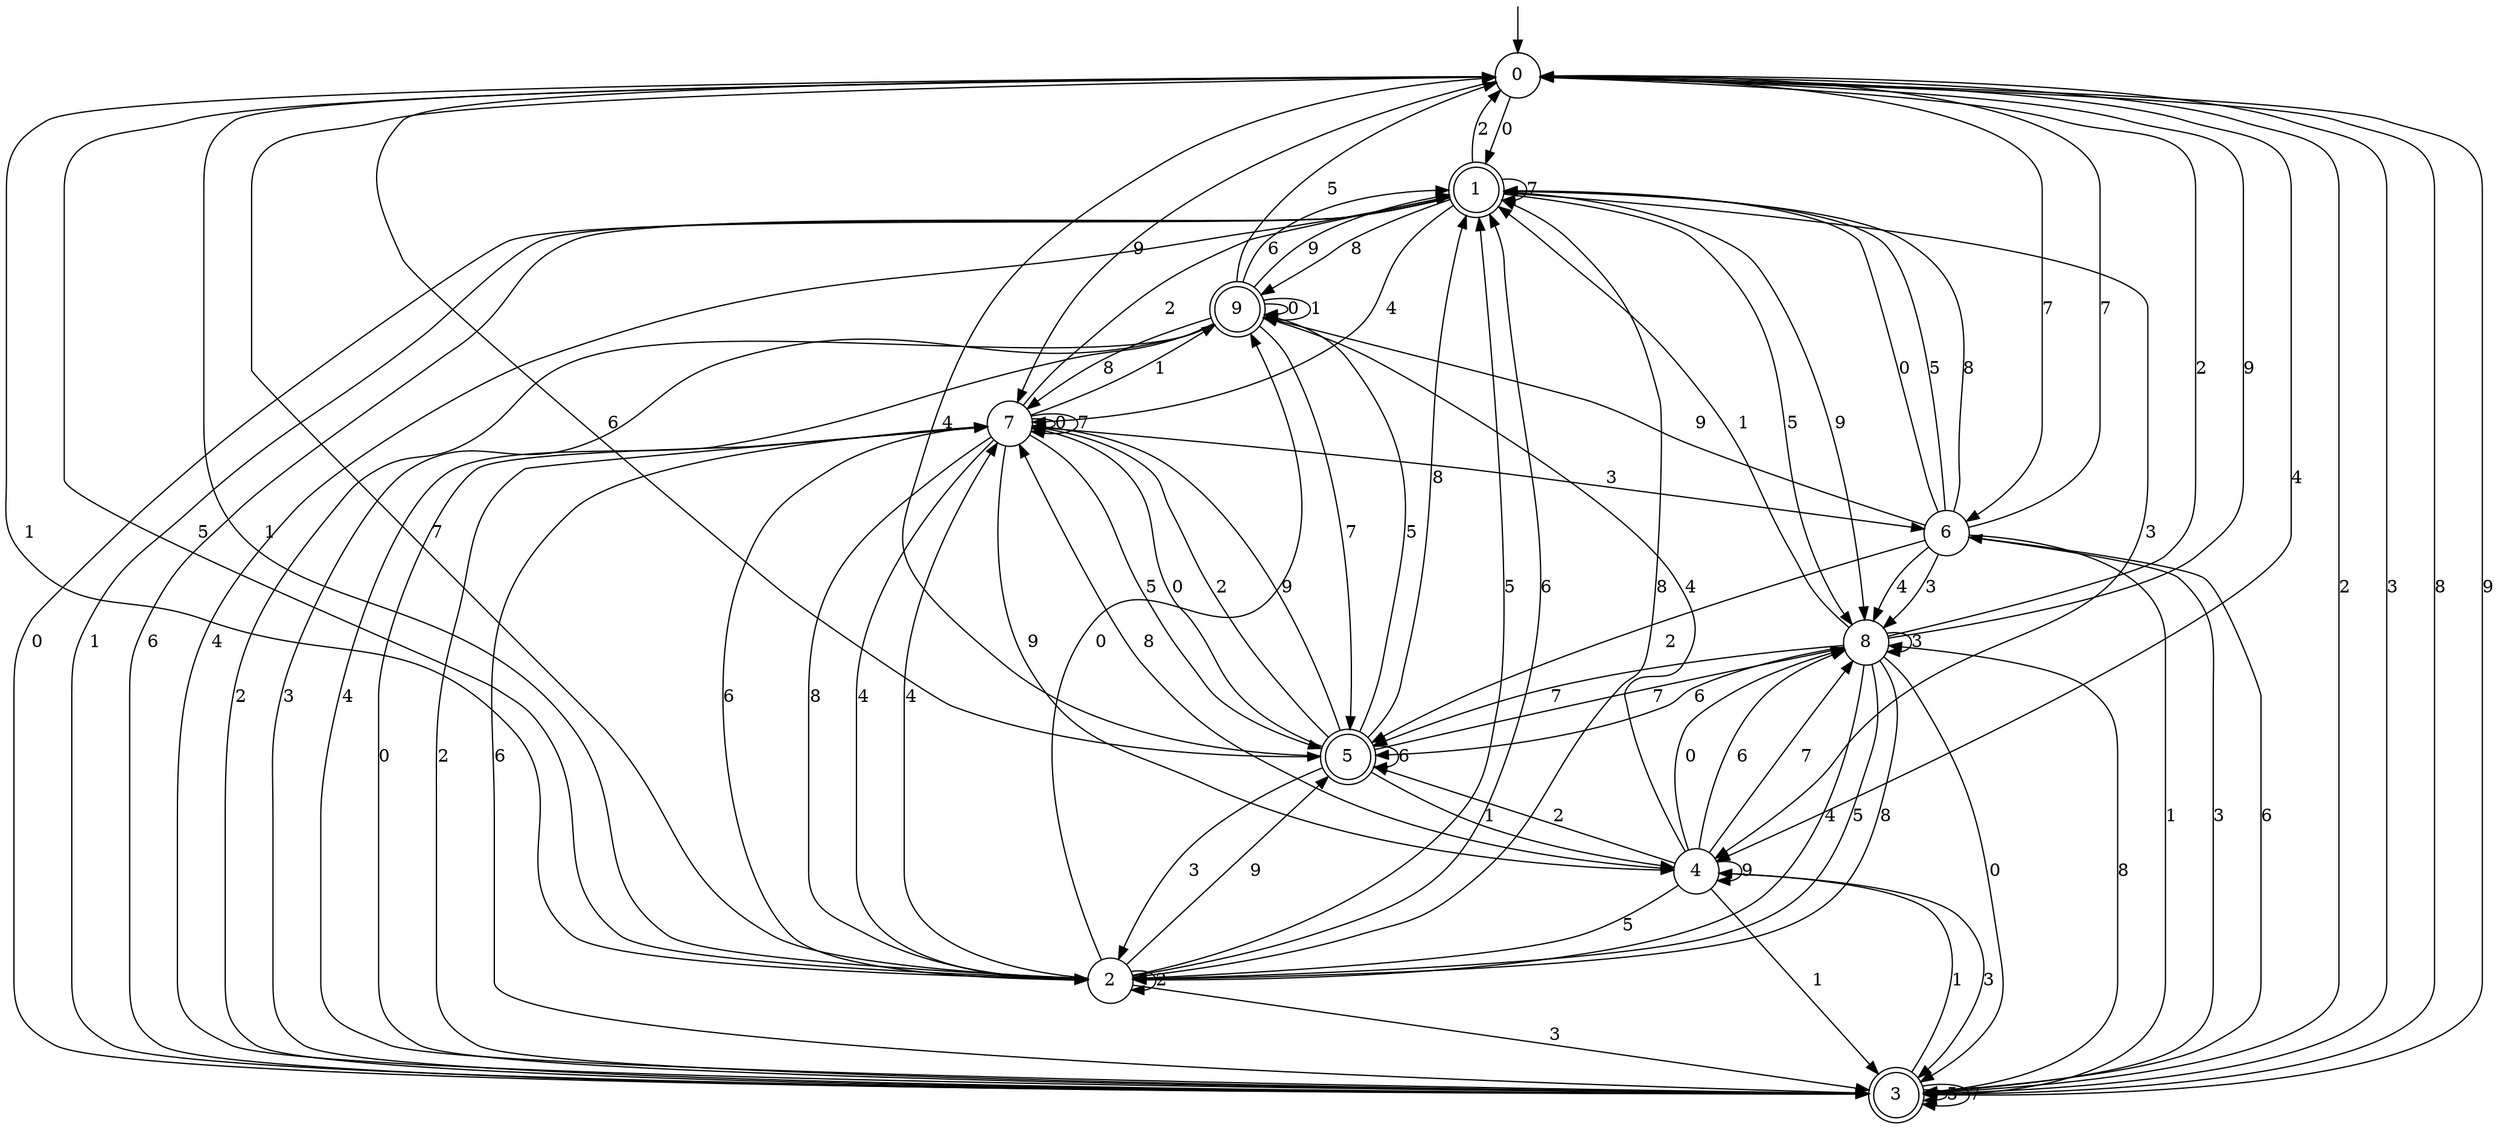 digraph g {

	s0 [shape="circle" label="0"];
	s1 [shape="doublecircle" label="1"];
	s2 [shape="circle" label="2"];
	s3 [shape="doublecircle" label="3"];
	s4 [shape="circle" label="4"];
	s5 [shape="doublecircle" label="5"];
	s6 [shape="circle" label="6"];
	s7 [shape="circle" label="7"];
	s8 [shape="circle" label="8"];
	s9 [shape="doublecircle" label="9"];
	s0 -> s1 [label="0"];
	s0 -> s2 [label="1"];
	s0 -> s3 [label="2"];
	s0 -> s3 [label="3"];
	s0 -> s4 [label="4"];
	s0 -> s2 [label="5"];
	s0 -> s5 [label="6"];
	s0 -> s6 [label="7"];
	s0 -> s3 [label="8"];
	s0 -> s7 [label="9"];
	s1 -> s3 [label="0"];
	s1 -> s3 [label="1"];
	s1 -> s0 [label="2"];
	s1 -> s4 [label="3"];
	s1 -> s7 [label="4"];
	s1 -> s8 [label="5"];
	s1 -> s3 [label="6"];
	s1 -> s1 [label="7"];
	s1 -> s9 [label="8"];
	s1 -> s8 [label="9"];
	s2 -> s9 [label="0"];
	s2 -> s0 [label="1"];
	s2 -> s2 [label="2"];
	s2 -> s3 [label="3"];
	s2 -> s7 [label="4"];
	s2 -> s1 [label="5"];
	s2 -> s1 [label="6"];
	s2 -> s0 [label="7"];
	s2 -> s1 [label="8"];
	s2 -> s5 [label="9"];
	s3 -> s7 [label="0"];
	s3 -> s4 [label="1"];
	s3 -> s7 [label="2"];
	s3 -> s6 [label="3"];
	s3 -> s1 [label="4"];
	s3 -> s3 [label="5"];
	s3 -> s7 [label="6"];
	s3 -> s3 [label="7"];
	s3 -> s8 [label="8"];
	s3 -> s0 [label="9"];
	s4 -> s8 [label="0"];
	s4 -> s3 [label="1"];
	s4 -> s5 [label="2"];
	s4 -> s3 [label="3"];
	s4 -> s9 [label="4"];
	s4 -> s2 [label="5"];
	s4 -> s8 [label="6"];
	s4 -> s8 [label="7"];
	s4 -> s7 [label="8"];
	s4 -> s4 [label="9"];
	s5 -> s7 [label="0"];
	s5 -> s4 [label="1"];
	s5 -> s7 [label="2"];
	s5 -> s2 [label="3"];
	s5 -> s0 [label="4"];
	s5 -> s9 [label="5"];
	s5 -> s5 [label="6"];
	s5 -> s8 [label="7"];
	s5 -> s1 [label="8"];
	s5 -> s7 [label="9"];
	s6 -> s1 [label="0"];
	s6 -> s3 [label="1"];
	s6 -> s5 [label="2"];
	s6 -> s8 [label="3"];
	s6 -> s8 [label="4"];
	s6 -> s1 [label="5"];
	s6 -> s3 [label="6"];
	s6 -> s0 [label="7"];
	s6 -> s1 [label="8"];
	s6 -> s9 [label="9"];
	s7 -> s7 [label="0"];
	s7 -> s9 [label="1"];
	s7 -> s1 [label="2"];
	s7 -> s6 [label="3"];
	s7 -> s2 [label="4"];
	s7 -> s5 [label="5"];
	s7 -> s2 [label="6"];
	s7 -> s7 [label="7"];
	s7 -> s2 [label="8"];
	s7 -> s4 [label="9"];
	s8 -> s3 [label="0"];
	s8 -> s1 [label="1"];
	s8 -> s0 [label="2"];
	s8 -> s8 [label="3"];
	s8 -> s2 [label="4"];
	s8 -> s2 [label="5"];
	s8 -> s5 [label="6"];
	s8 -> s5 [label="7"];
	s8 -> s2 [label="8"];
	s8 -> s0 [label="9"];
	s9 -> s9 [label="0"];
	s9 -> s9 [label="1"];
	s9 -> s3 [label="2"];
	s9 -> s3 [label="3"];
	s9 -> s3 [label="4"];
	s9 -> s0 [label="5"];
	s9 -> s1 [label="6"];
	s9 -> s5 [label="7"];
	s9 -> s7 [label="8"];
	s9 -> s1 [label="9"];

__start0 [label="" shape="none" width="0" height="0"];
__start0 -> s0;

}
